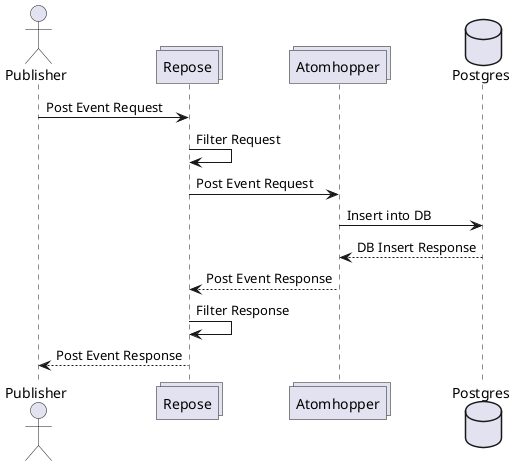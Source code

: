 @startuml atomhopper post sequence

actor Publisher
collections Repose
collections Atomhopper
database Postgres

Publisher -> Repose: Post Event Request
Repose -> Repose: Filter Request
Repose -> Atomhopper: Post Event Request
Atomhopper -> Postgres: Insert into DB
Postgres --> Atomhopper: DB Insert Response
Atomhopper --> Repose: Post Event Response
Repose -> Repose: Filter Response
Repose --> Publisher: Post Event Response

@enduml
